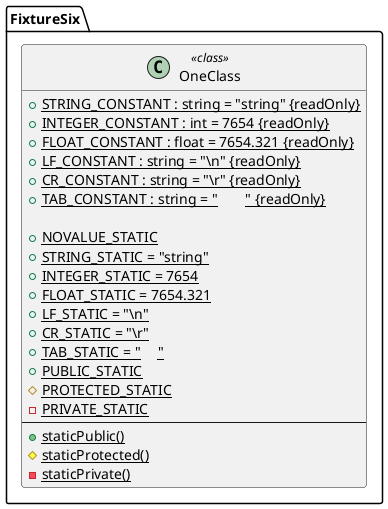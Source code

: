 @startuml

skinparam backgroundColor transparent
top to bottom direction
namespace FixtureSix {
  class OneClass << class >> {
    +{static} STRING_CONSTANT : string = "string" {readOnly}
    +{static} INTEGER_CONSTANT : int = 7654 {readOnly}
    +{static} FLOAT_CONSTANT : float = 7654.321 {readOnly}
    +{static} LF_CONSTANT : string = "\\n" {readOnly}
    +{static} CR_CONSTANT : string = "\\r" {readOnly}
    +{static} TAB_CONSTANT : string = "\\t" {readOnly}

    +{static} NOVALUE_STATIC
    +{static} STRING_STATIC = "string"
    +{static} INTEGER_STATIC = 7654
    +{static} FLOAT_STATIC = 7654.321
    +{static} LF_STATIC = "\\n"
    +{static} CR_STATIC = "\\r"
    +{static} TAB_STATIC = "\\t"
    +{static} PUBLIC_STATIC
    #{static} PROTECTED_STATIC
    –{static} PRIVATE_STATIC
    --
    +{static}staticPublic()
    #{static}staticProtected()
    –{static}staticPrivate()
  }
}
@enduml

